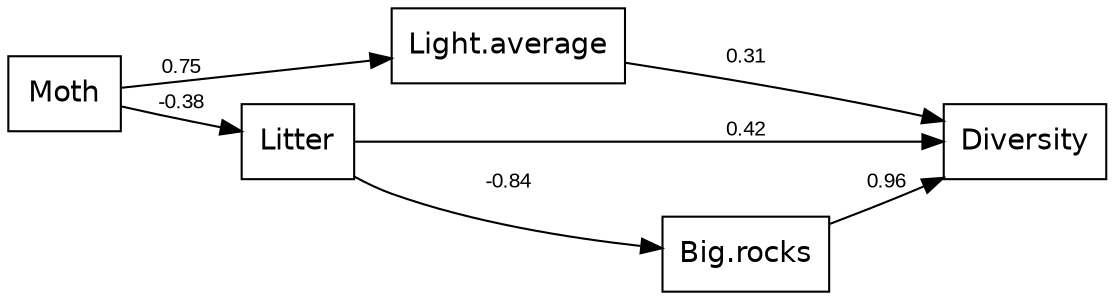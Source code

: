 digraph "sem.fit" {
  rankdir=LR;
  size="12,12";
  node [fontname="Helvetica" fontsize=14 shape=box];
  edge [fontname="Arial" fontsize=10];
  center=1;
  "Moth" -> "Light.average" [label="0.75"];
  "Moth" -> "Litter" [label="-0.38"];
  "Light.average" -> "Diversity" [label="0.31"];
  "Litter" -> "Big.rocks" [label="-0.84"];
  "Litter" -> "Diversity" [label="0.42"];
  "Big.rocks" -> "Diversity" [label="0.96"];
}
